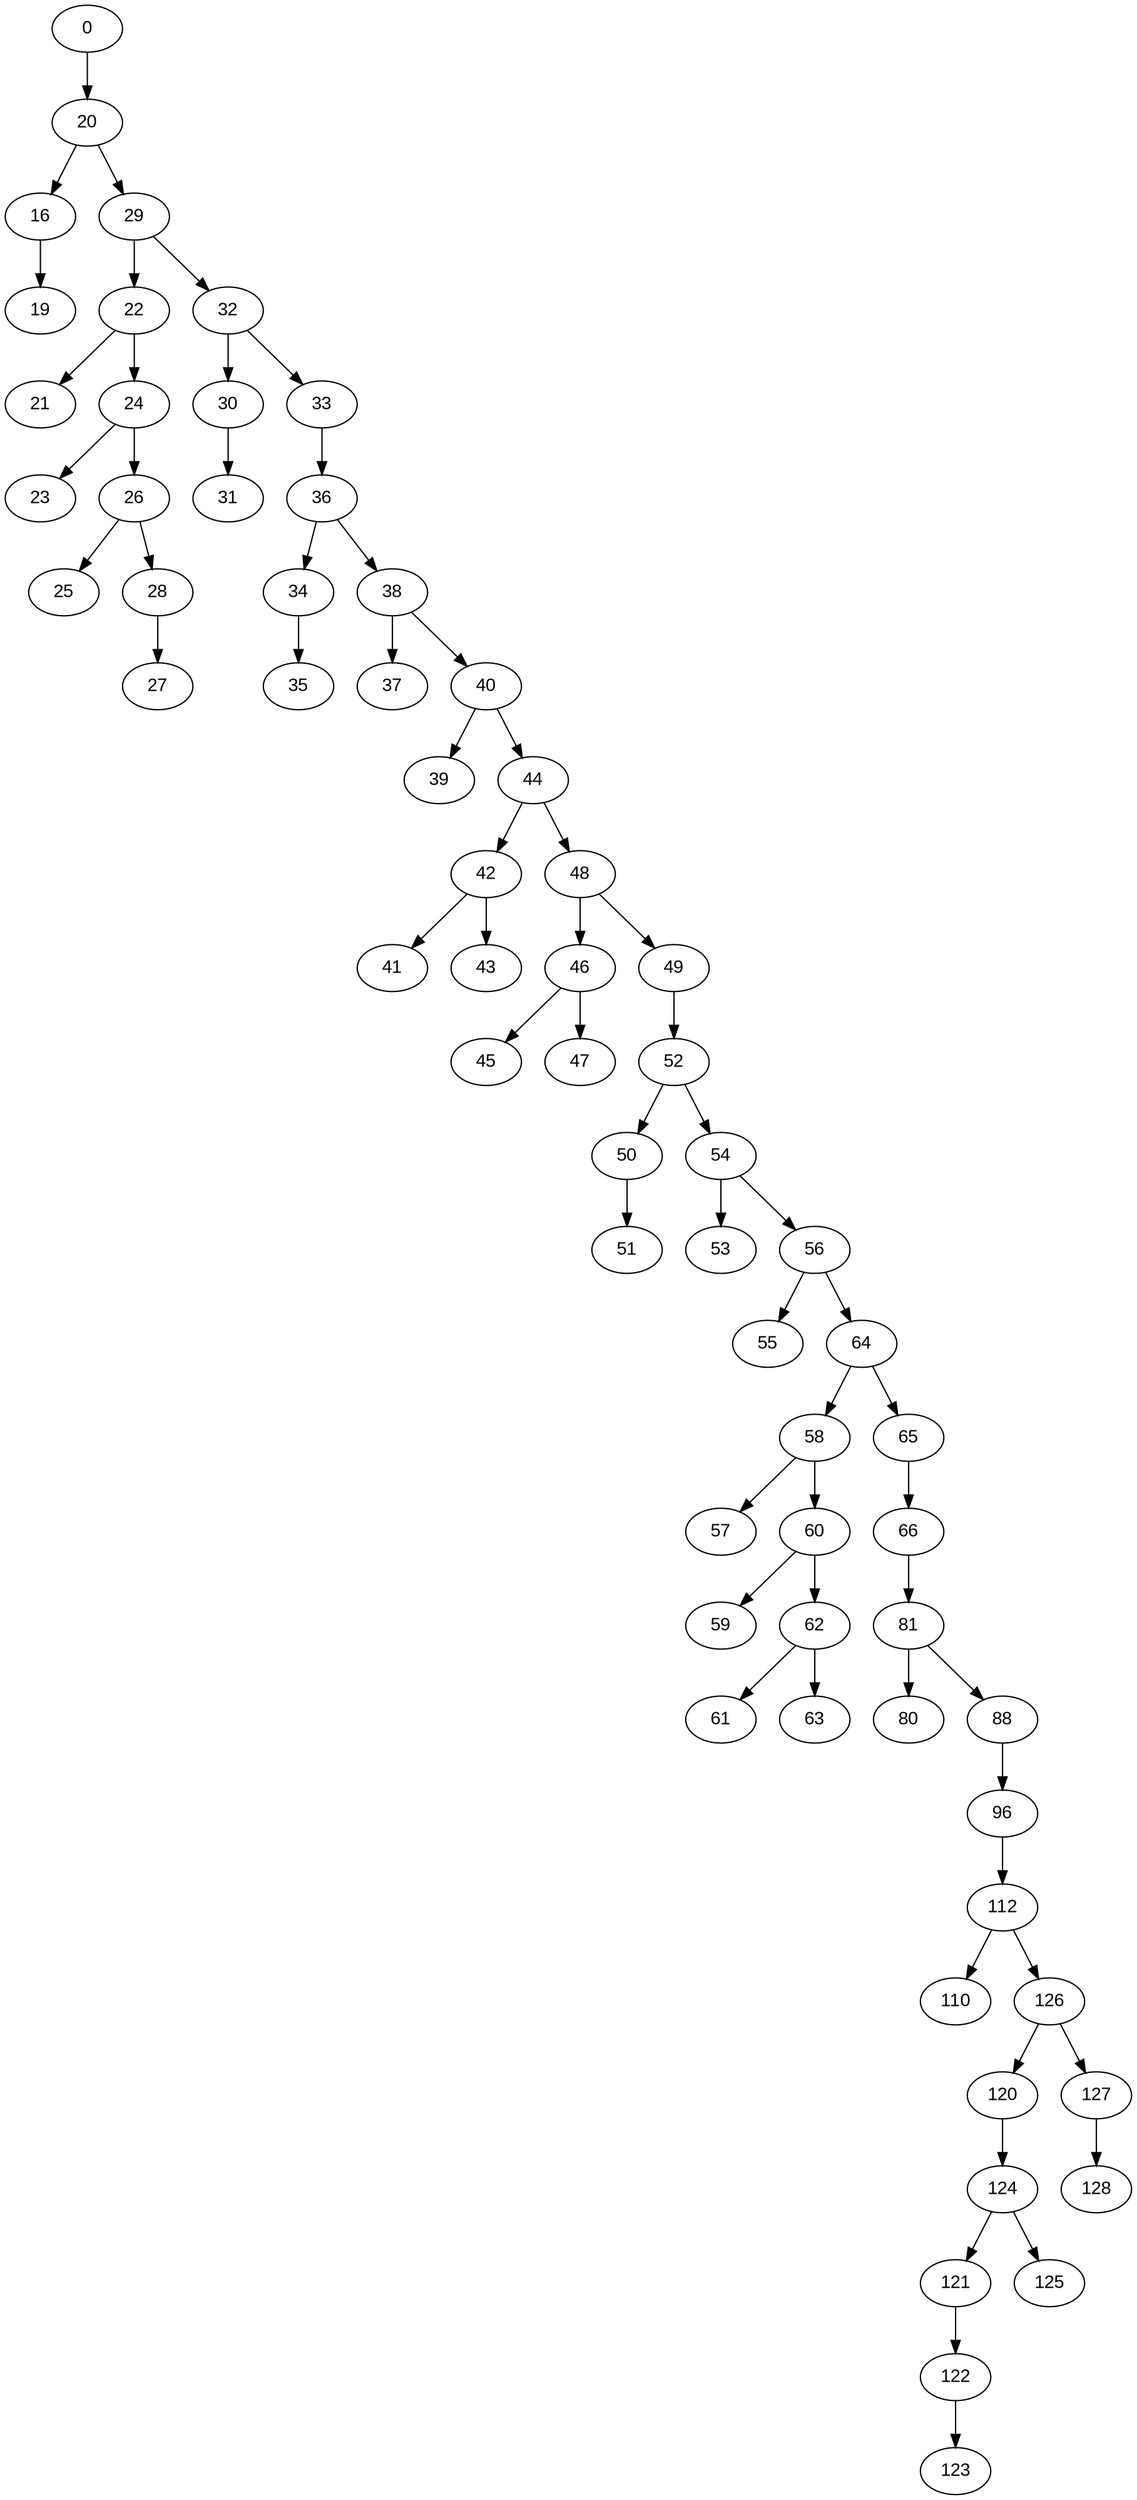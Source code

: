digraph BST {
node [fontname="Arial"];
0 -> 20;
20 -> 16;
16 -> 19;
20 -> 29;
29 -> 22;
22 -> 21;
22 -> 24;
24 -> 23;
24 -> 26;
26 -> 25;
26 -> 28;
28 -> 27;
29 -> 32;
32 -> 30;
30 -> 31;
32 -> 33;
33 -> 36;
36 -> 34;
34 -> 35;
36 -> 38;
38 -> 37;
38 -> 40;
40 -> 39;
40 -> 44;
44 -> 42;
42 -> 41;
42 -> 43;
44 -> 48;
48 -> 46;
46 -> 45;
46 -> 47;
48 -> 49;
49 -> 52;
52 -> 50;
50 -> 51;
52 -> 54;
54 -> 53;
54 -> 56;
56 -> 55;
56 -> 64;
64 -> 58;
58 -> 57;
58 -> 60;
60 -> 59;
60 -> 62;
62 -> 61;
62 -> 63;
64 -> 65;
65 -> 66;
66 -> 81;
81 -> 80;
81 -> 88;
88 -> 96;
96 -> 112;
112 -> 110;
112 -> 126;
126 -> 120;
120 -> 124;
124 -> 121;
121 -> 122;
122 -> 123;
124 -> 125;
126 -> 127;
127 -> 128;
}